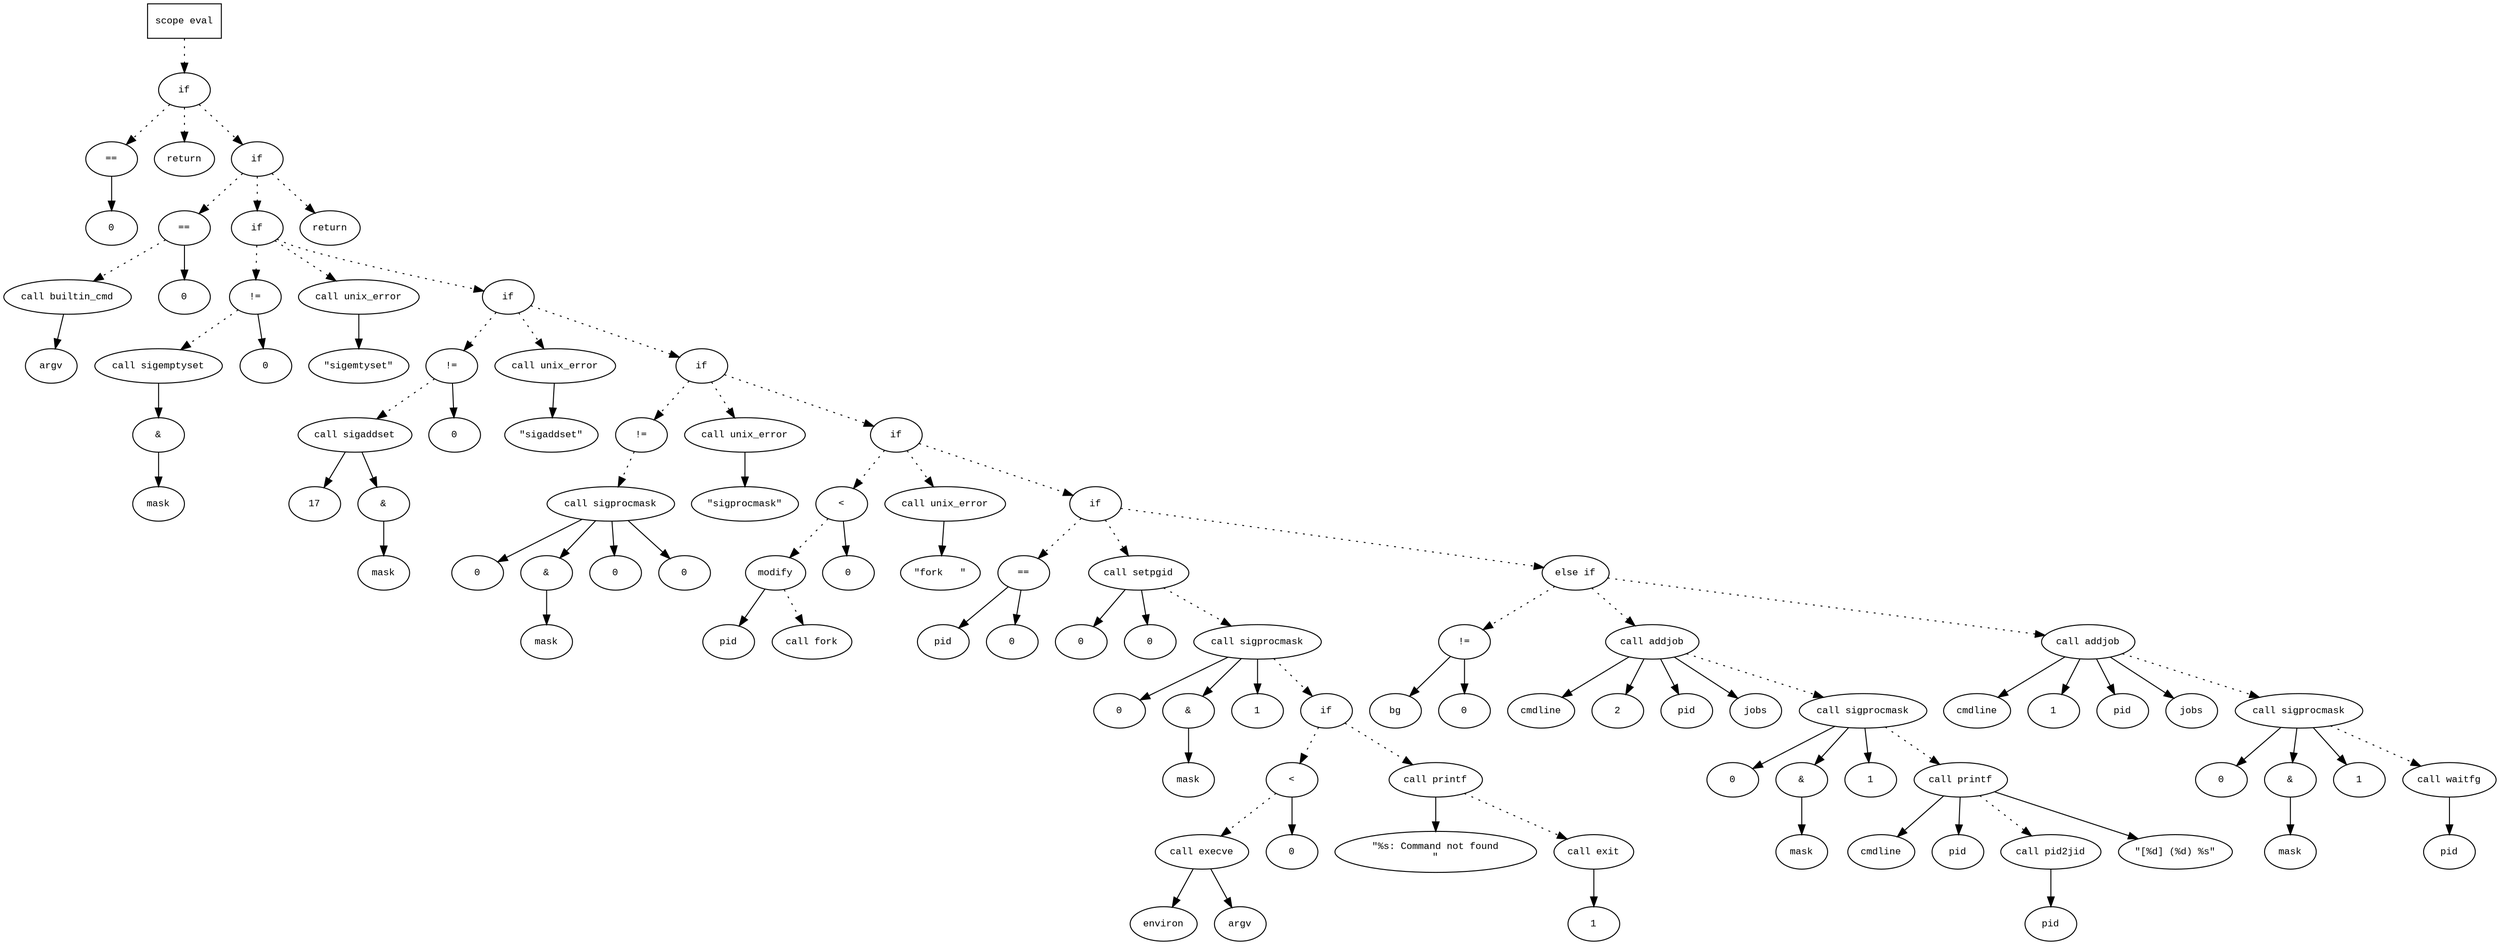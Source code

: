 digraph AST {
  graph [fontname="Times New Roman",fontsize=10];
  node  [fontname="Courier New",fontsize=10];
  edge  [fontname="Times New Roman",fontsize=10];

  node1 [label="scope eval",shape=box];
  node2 [label="if",shape=ellipse];
  node1 -> node2 [style=dotted];
  node3 [label="==",shape=ellipse];
  node4 [label="0",shape=ellipse];
  node3 -> node4;
  node2 -> node3 [style=dotted];
  node5 [label="return",shape=ellipse];
  node2 -> node5 [style=dotted];
  node6 [label="if",shape=ellipse];
  node2 -> node6 [style=dotted];
  node7 [label="==",shape=ellipse];
  node8 [label="call builtin_cmd",shape=ellipse];
  node9 [label="argv",shape=ellipse];
  node8 -> node9;
  node7 -> node8 [style=dotted];
  node10 [label="0",shape=ellipse];
  node7 -> node10;
  node6 -> node7 [style=dotted];
  node11 [label="if",shape=ellipse];
  node6 -> node11 [style=dotted];
  node12 [label="!=",shape=ellipse];
  node13 [label="call sigemptyset",shape=ellipse];
  node14 [label="&",shape=ellipse];
  node13 -> node14;
  node15 [label="mask",shape=ellipse];
  node14 -> node15;
  node12 -> node13 [style=dotted];
  node16 [label="0",shape=ellipse];
  node12 -> node16;
  node11 -> node12 [style=dotted];
  node17 [label="call unix_error",shape=ellipse];
  node18 [label="\"sigemtyset\"",shape=ellipse];
  node17 -> node18;
  node11 -> node17 [style=dotted];
  node19 [label="if",shape=ellipse];
  node11 -> node19 [style=dotted];
  node20 [label="!=",shape=ellipse];
  node21 [label="call sigaddset",shape=ellipse];
  node22 [label="17",shape=ellipse];
  node21 -> node22;
  node23 [label="&",shape=ellipse];
  node21 -> node23;
  node24 [label="mask",shape=ellipse];
  node23 -> node24;
  node20 -> node21 [style=dotted];
  node25 [label="0",shape=ellipse];
  node20 -> node25;
  node19 -> node20 [style=dotted];
  node26 [label="call unix_error",shape=ellipse];
  node27 [label="\"sigaddset\"",shape=ellipse];
  node26 -> node27;
  node19 -> node26 [style=dotted];
  node28 [label="if",shape=ellipse];
  node19 -> node28 [style=dotted];
  node29 [label="!=",shape=ellipse];
  node30 [label="call sigprocmask",shape=ellipse];
  node31 [label="0",shape=ellipse];
  node30 -> node31;
  node32 [label="&",shape=ellipse];
  node30 -> node32;
  node33 [label="mask",shape=ellipse];
  node32 -> node33;
  node34 [label="0",shape=ellipse];
  node30 -> node34;
  node29 -> node30 [style=dotted];
  node35 [label="0",shape=ellipse];
  node30 -> node35;
  node28 -> node29 [style=dotted];
  node36 [label="call unix_error",shape=ellipse];
  node37 [label="\"sigprocmask\"",shape=ellipse];
  node36 -> node37;
  node28 -> node36 [style=dotted];
  node38 [label="if",shape=ellipse];
  node28 -> node38 [style=dotted];
  node39 [label="<",shape=ellipse];
  node40 [label="modify",shape=ellipse];
  node41 [label="pid",shape=ellipse];
  node40 -> node41;
  node42 [label="call fork",shape=ellipse];
  node40 -> node42 [style=dotted];
  node39 -> node40 [style=dotted];
  node43 [label="0",shape=ellipse];
  node39 -> node43;
  node38 -> node39 [style=dotted];
  node44 [label="call unix_error",shape=ellipse];
  node45 [label="\"fork   \"",shape=ellipse];
  node44 -> node45;
  node38 -> node44 [style=dotted];
  node46 [label="if",shape=ellipse];
  node38 -> node46 [style=dotted];
  node47 [label="==",shape=ellipse];
  node48 [label="pid",shape=ellipse];
  node47 -> node48;
  node49 [label="0",shape=ellipse];
  node47 -> node49;
  node46 -> node47 [style=dotted];
  node50 [label="call setpgid",shape=ellipse];
  node51 [label="0",shape=ellipse];
  node50 -> node51;
  node52 [label="0",shape=ellipse];
  node50 -> node52;
  node46 -> node50 [style=dotted];
  node53 [label="call sigprocmask",shape=ellipse];
  node54 [label="0",shape=ellipse];
  node53 -> node54;
  node55 [label="&",shape=ellipse];
  node53 -> node55;
  node56 [label="mask",shape=ellipse];
  node55 -> node56;
  node57 [label="1",shape=ellipse];
  node53 -> node57;
  node50 -> node53 [style=dotted];
  node58 [label="if",shape=ellipse];
  node53 -> node58 [style=dotted];
  node59 [label="<",shape=ellipse];
  node60 [label="call execve",shape=ellipse];
  node61 [label="environ",shape=ellipse];
  node60 -> node61;
  node62 [label="argv",shape=ellipse];
  node60 -> node62;
  node59 -> node60 [style=dotted];
  node63 [label="0",shape=ellipse];
  node59 -> node63;
  node58 -> node59 [style=dotted];
  node64 [label="call printf",shape=ellipse];
  node65 [label="\"%s: Command not found
\"",shape=ellipse];
  node64 -> node65;
  node58 -> node64 [style=dotted];
  node66 [label="call exit",shape=ellipse];
  node67 [label="1",shape=ellipse];
  node66 -> node67;
  node64 -> node66 [style=dotted];
  node68 [label="else if",shape=ellipse];
  node46 -> node68 [style=dotted];
  node69 [label="!=",shape=ellipse];
  node70 [label="bg",shape=ellipse];
  node69 -> node70;
  node71 [label="0",shape=ellipse];
  node69 -> node71;
  node68 -> node69 [style=dotted];
  node72 [label="call addjob",shape=ellipse];
  node73 [label="cmdline",shape=ellipse];
  node72 -> node73;
  node74 [label="2",shape=ellipse];
  node72 -> node74;
  node75 [label="pid",shape=ellipse];
  node72 -> node75;
  node76 [label="jobs",shape=ellipse];
  node72 -> node76;
  node68 -> node72 [style=dotted];
  node77 [label="call sigprocmask",shape=ellipse];
  node78 [label="0",shape=ellipse];
  node77 -> node78;
  node79 [label="&",shape=ellipse];
  node77 -> node79;
  node80 [label="mask",shape=ellipse];
  node79 -> node80;
  node81 [label="1",shape=ellipse];
  node77 -> node81;
  node72 -> node77 [style=dotted];
  node82 [label="call printf",shape=ellipse];
  node83 [label="cmdline",shape=ellipse];
  node82 -> node83;
  node84 [label="pid",shape=ellipse];
  node82 -> node84;
  node85 [label="call pid2jid",shape=ellipse];
  node86 [label="pid",shape=ellipse];
  node85 -> node86;
  node82 -> node85 [style=dotted];
  node87 [label="\"[%d] (%d) %s\"",shape=ellipse];
  node82 -> node87;
  node77 -> node82 [style=dotted];
  node88 [label="call addjob",shape=ellipse];
  node89 [label="cmdline",shape=ellipse];
  node88 -> node89;
  node90 [label="1",shape=ellipse];
  node88 -> node90;
  node91 [label="pid",shape=ellipse];
  node88 -> node91;
  node92 [label="jobs",shape=ellipse];
  node88 -> node92;
  node68 -> node88 [style=dotted];
  node93 [label="call sigprocmask",shape=ellipse];
  node94 [label="0",shape=ellipse];
  node93 -> node94;
  node95 [label="&",shape=ellipse];
  node93 -> node95;
  node96 [label="mask",shape=ellipse];
  node95 -> node96;
  node97 [label="1",shape=ellipse];
  node93 -> node97;
  node88 -> node93 [style=dotted];
  node98 [label="call waitfg",shape=ellipse];
  node99 [label="pid",shape=ellipse];
  node98 -> node99;
  node93 -> node98 [style=dotted];
  node100 [label="return",shape=ellipse];
  node6 -> node100 [style=dotted];
} 
